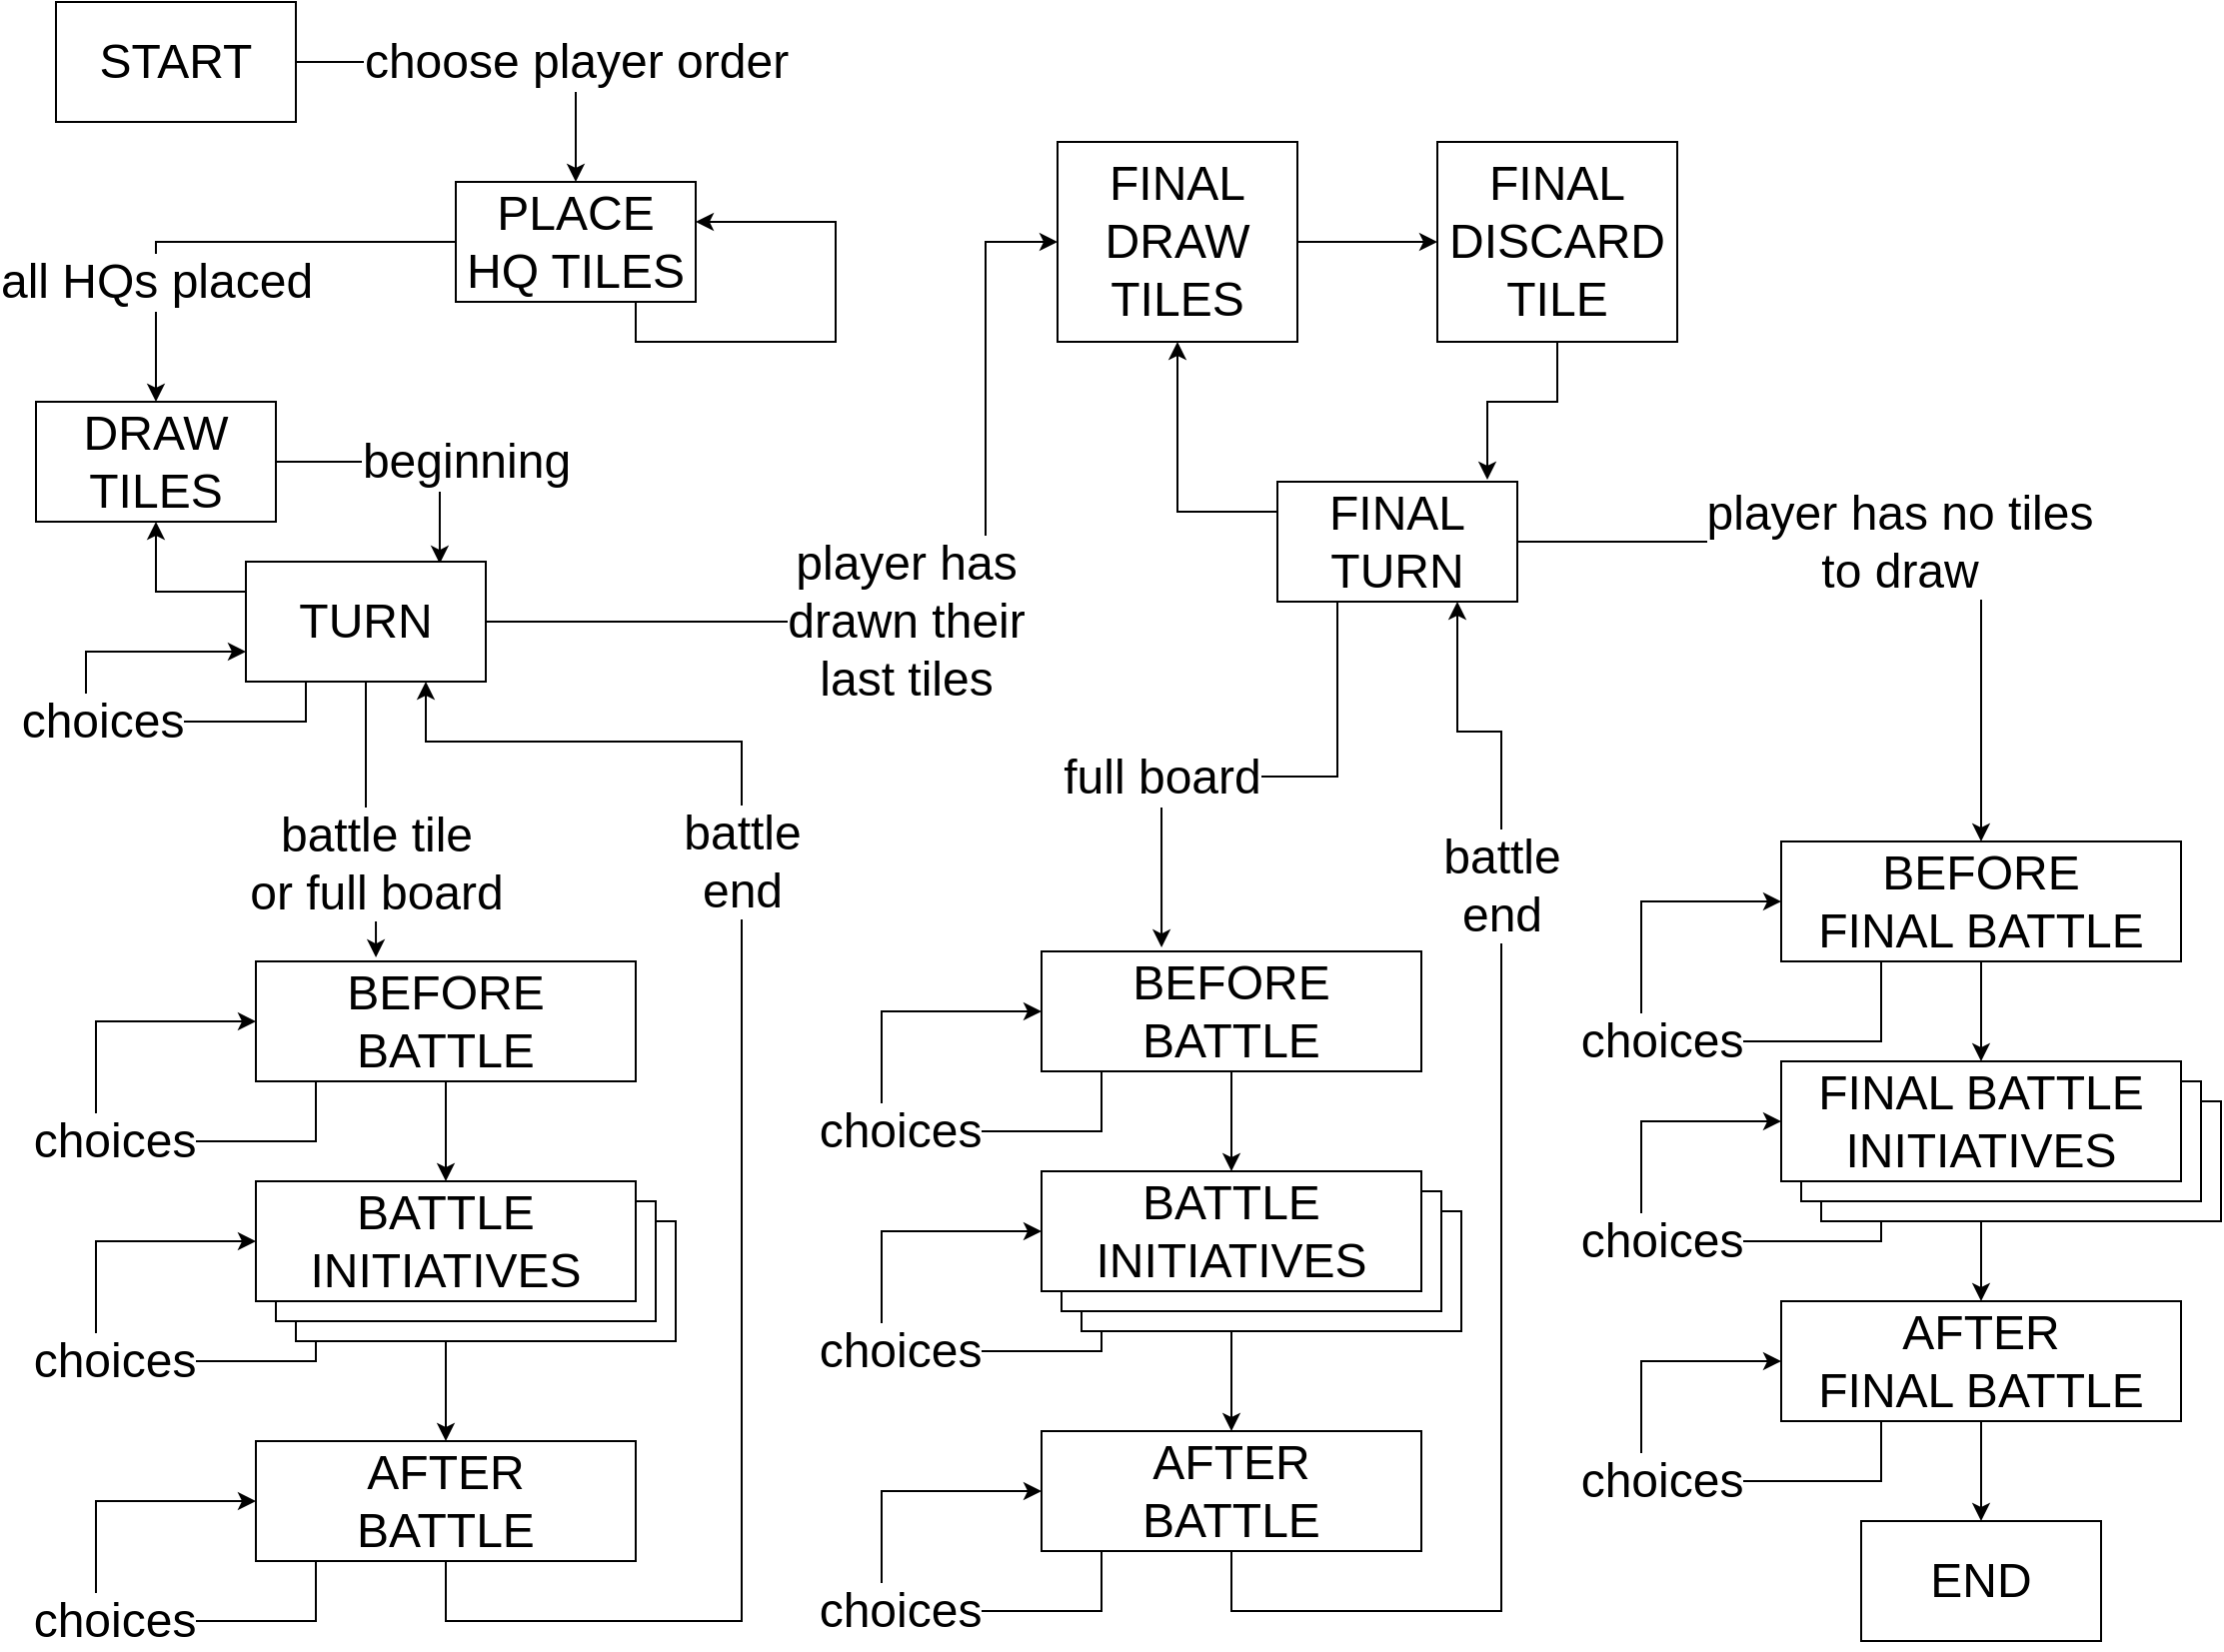 <mxfile version="13.6.2" type="device"><diagram id="UBJmwYKqOdvfG3LlPTno" name="Page-1"><mxGraphModel dx="1422" dy="934" grid="1" gridSize="10" guides="1" tooltips="1" connect="1" arrows="1" fold="1" page="1" pageScale="1" pageWidth="1200" pageHeight="1000" math="0" shadow="0"><root><mxCell id="0"/><mxCell id="1" parent="0"/><mxCell id="m44o3vR1UFn9PIo1_9zR-35" style="edgeStyle=orthogonalEdgeStyle;rounded=0;orthogonalLoop=1;jettySize=auto;html=1;exitX=0.5;exitY=1;exitDx=0;exitDy=0;entryX=0.5;entryY=0;entryDx=0;entryDy=0;labelBackgroundColor=#ffffff;fontSize=24;" parent="1" source="m44o3vR1UFn9PIo1_9zR-8" target="m44o3vR1UFn9PIo1_9zR-9" edge="1"><mxGeometry relative="1" as="geometry"/></mxCell><mxCell id="m44o3vR1UFn9PIo1_9zR-34" style="edgeStyle=orthogonalEdgeStyle;rounded=0;orthogonalLoop=1;jettySize=auto;html=1;exitX=0.5;exitY=1;exitDx=0;exitDy=0;entryX=0.5;entryY=0;entryDx=0;entryDy=0;labelBackgroundColor=#ffffff;fontSize=24;" parent="1" source="m44o3vR1UFn9PIo1_9zR-17" target="m44o3vR1UFn9PIo1_9zR-18" edge="1"><mxGeometry relative="1" as="geometry"/></mxCell><mxCell id="m44o3vR1UFn9PIo1_9zR-14" value="choices" style="edgeStyle=orthogonalEdgeStyle;rounded=0;orthogonalLoop=1;jettySize=auto;html=1;exitX=0.25;exitY=1;exitDx=0;exitDy=0;entryX=0;entryY=0.5;entryDx=0;entryDy=0;labelBackgroundColor=#ffffff;fontSize=24;" parent="1" source="m44o3vR1UFn9PIo1_9zR-8" target="m44o3vR1UFn9PIo1_9zR-8" edge="1"><mxGeometry relative="1" as="geometry"><Array as="points"><mxPoint x="210" y="710"/><mxPoint x="210" y="740"/><mxPoint x="100" y="740"/><mxPoint x="100" y="680"/></Array></mxGeometry></mxCell><mxCell id="m44o3vR1UFn9PIo1_9zR-26" value="choices" style="edgeStyle=orthogonalEdgeStyle;rounded=0;orthogonalLoop=1;jettySize=auto;html=1;exitX=0.25;exitY=1;exitDx=0;exitDy=0;entryX=0;entryY=0.5;entryDx=0;entryDy=0;labelBackgroundColor=#ffffff;fontSize=24;" parent="1" source="m44o3vR1UFn9PIo1_9zR-17" target="m44o3vR1UFn9PIo1_9zR-17" edge="1"><mxGeometry relative="1" as="geometry"><Array as="points"><mxPoint x="993" y="680"/><mxPoint x="873" y="680"/><mxPoint x="873" y="620"/></Array></mxGeometry></mxCell><mxCell id="m44o3vR1UFn9PIo1_9zR-33" value="&lt;div&gt;&lt;br&gt;&lt;/div&gt;" style="rounded=0;whiteSpace=wrap;html=1;fontSize=24;" parent="1" vertex="1"><mxGeometry x="963" y="610" width="200" height="60" as="geometry"/></mxCell><mxCell id="m44o3vR1UFn9PIo1_9zR-32" value="&lt;div&gt;&lt;br&gt;&lt;/div&gt;" style="rounded=0;whiteSpace=wrap;html=1;fontSize=24;" parent="1" vertex="1"><mxGeometry x="953" y="600" width="200" height="60" as="geometry"/></mxCell><mxCell id="m44o3vR1UFn9PIo1_9zR-31" value="&lt;div&gt;&lt;br&gt;&lt;/div&gt;" style="rounded=0;whiteSpace=wrap;html=1;fontSize=24;" parent="1" vertex="1"><mxGeometry x="200" y="670" width="190" height="60" as="geometry"/></mxCell><mxCell id="m44o3vR1UFn9PIo1_9zR-30" value="&lt;div&gt;&lt;br&gt;&lt;/div&gt;" style="rounded=0;whiteSpace=wrap;html=1;fontSize=24;" parent="1" vertex="1"><mxGeometry x="190" y="660" width="190" height="60" as="geometry"/></mxCell><mxCell id="m44o3vR1UFn9PIo1_9zR-4" value="all HQs placed" style="edgeStyle=orthogonalEdgeStyle;rounded=0;orthogonalLoop=1;jettySize=auto;html=1;exitX=0;exitY=0.5;exitDx=0;exitDy=0;fontSize=24;labelBackgroundColor=#ffffff;entryX=0.5;entryY=0;entryDx=0;entryDy=0;" parent="1" source="m44o3vR1UFn9PIo1_9zR-1" target="m44o3vR1UFn9PIo1_9zR-2" edge="1"><mxGeometry x="0.304" y="20" relative="1" as="geometry"><mxPoint x="130" y="250" as="targetPoint"/><Array as="points"><mxPoint x="130" y="180"/></Array><mxPoint x="-20" y="20" as="offset"/></mxGeometry></mxCell><mxCell id="m44o3vR1UFn9PIo1_9zR-1" value="PLACE HQ TILES" style="rounded=0;whiteSpace=wrap;html=1;fontSize=24;" parent="1" vertex="1"><mxGeometry x="280" y="150" width="120" height="60" as="geometry"/></mxCell><mxCell id="m44o3vR1UFn9PIo1_9zR-21" value="player has &lt;br&gt;drawn their&lt;br&gt; last tiles" style="edgeStyle=orthogonalEdgeStyle;rounded=0;orthogonalLoop=1;jettySize=auto;html=1;labelBackgroundColor=#ffffff;fontSize=24;exitX=1;exitY=0.5;exitDx=0;exitDy=0;entryX=0;entryY=0.5;entryDx=0;entryDy=0;" parent="1" source="m44o3vR1UFn9PIo1_9zR-37" target="m44o3vR1UFn9PIo1_9zR-43" edge="1"><mxGeometry x="-0.118" relative="1" as="geometry"><mxPoint x="485" y="180" as="sourcePoint"/><mxPoint x="621" y="180" as="targetPoint"/><Array as="points"><mxPoint x="545" y="370"/><mxPoint x="545" y="180"/></Array><mxPoint as="offset"/></mxGeometry></mxCell><mxCell id="m44o3vR1UFn9PIo1_9zR-29" value="battle tile&lt;br&gt;or full board" style="edgeStyle=orthogonalEdgeStyle;rounded=0;orthogonalLoop=1;jettySize=auto;html=1;entryX=0.316;entryY=-0.033;entryDx=0;entryDy=0;entryPerimeter=0;labelBackgroundColor=#ffffff;fontSize=24;exitX=0.5;exitY=1;exitDx=0;exitDy=0;" parent="1" source="m44o3vR1UFn9PIo1_9zR-37" target="m44o3vR1UFn9PIo1_9zR-3" edge="1"><mxGeometry x="0.351" relative="1" as="geometry"><mxPoint x="240" y="390" as="sourcePoint"/><mxPoint as="offset"/></mxGeometry></mxCell><mxCell id="m44o3vR1UFn9PIo1_9zR-42" value="beginning" style="edgeStyle=orthogonalEdgeStyle;rounded=0;orthogonalLoop=1;jettySize=auto;html=1;exitX=1;exitY=0.5;exitDx=0;exitDy=0;entryX=0.808;entryY=0.017;entryDx=0;entryDy=0;entryPerimeter=0;labelBackgroundColor=#ffffff;fontSize=24;" parent="1" source="m44o3vR1UFn9PIo1_9zR-2" target="m44o3vR1UFn9PIo1_9zR-37" edge="1"><mxGeometry x="0.233" y="13" relative="1" as="geometry"><mxPoint as="offset"/></mxGeometry></mxCell><mxCell id="m44o3vR1UFn9PIo1_9zR-2" value="DRAW TILES" style="rounded=0;whiteSpace=wrap;html=1;fontSize=24;" parent="1" vertex="1"><mxGeometry x="70" y="260" width="120" height="60" as="geometry"/></mxCell><mxCell id="m44o3vR1UFn9PIo1_9zR-10" style="edgeStyle=orthogonalEdgeStyle;rounded=0;orthogonalLoop=1;jettySize=auto;html=1;exitX=0.5;exitY=1;exitDx=0;exitDy=0;entryX=0.5;entryY=0;entryDx=0;entryDy=0;labelBackgroundColor=#ffffff;fontSize=24;" parent="1" source="m44o3vR1UFn9PIo1_9zR-3" target="m44o3vR1UFn9PIo1_9zR-8" edge="1"><mxGeometry relative="1" as="geometry"/></mxCell><mxCell id="m44o3vR1UFn9PIo1_9zR-3" value="&lt;div&gt;BEFORE&lt;/div&gt;&lt;div&gt;BATTLE&lt;br&gt;&lt;/div&gt;" style="rounded=0;whiteSpace=wrap;html=1;fontSize=24;" parent="1" vertex="1"><mxGeometry x="180" y="540" width="190" height="60" as="geometry"/></mxCell><mxCell id="m44o3vR1UFn9PIo1_9zR-8" value="BATTLE&lt;br&gt;INITIATIVES" style="rounded=0;whiteSpace=wrap;html=1;fontSize=24;" parent="1" vertex="1"><mxGeometry x="180" y="650" width="190" height="60" as="geometry"/></mxCell><mxCell id="m44o3vR1UFn9PIo1_9zR-12" value="battle&lt;br&gt;end" style="edgeStyle=orthogonalEdgeStyle;rounded=0;orthogonalLoop=1;jettySize=auto;html=1;exitX=0.5;exitY=1;exitDx=0;exitDy=0;labelBackgroundColor=#ffffff;fontSize=24;entryX=0.75;entryY=1;entryDx=0;entryDy=0;" parent="1" source="m44o3vR1UFn9PIo1_9zR-9" target="m44o3vR1UFn9PIo1_9zR-37" edge="1"><mxGeometry x="0.385" relative="1" as="geometry"><mxPoint x="415" y="370" as="targetPoint"/><Array as="points"><mxPoint x="275" y="870"/><mxPoint x="423" y="870"/><mxPoint x="423" y="430"/><mxPoint x="265" y="430"/></Array><mxPoint as="offset"/></mxGeometry></mxCell><mxCell id="m44o3vR1UFn9PIo1_9zR-9" value="AFTER&lt;br&gt;BATTLE" style="rounded=0;whiteSpace=wrap;html=1;fontSize=24;" parent="1" vertex="1"><mxGeometry x="180" y="780" width="190" height="60" as="geometry"/></mxCell><mxCell id="m44o3vR1UFn9PIo1_9zR-13" value="choices" style="edgeStyle=orthogonalEdgeStyle;rounded=0;orthogonalLoop=1;jettySize=auto;html=1;exitX=0.25;exitY=1;exitDx=0;exitDy=0;entryX=0;entryY=0.5;entryDx=0;entryDy=0;labelBackgroundColor=#ffffff;fontSize=24;" parent="1" source="m44o3vR1UFn9PIo1_9zR-3" target="m44o3vR1UFn9PIo1_9zR-3" edge="1"><mxGeometry relative="1" as="geometry"><Array as="points"><mxPoint x="210" y="600"/><mxPoint x="210" y="630"/><mxPoint x="100" y="630"/><mxPoint x="100" y="570"/></Array></mxGeometry></mxCell><mxCell id="m44o3vR1UFn9PIo1_9zR-15" value="choices" style="edgeStyle=orthogonalEdgeStyle;rounded=0;orthogonalLoop=1;jettySize=auto;html=1;exitX=0.25;exitY=1;exitDx=0;exitDy=0;entryX=0;entryY=0.5;entryDx=0;entryDy=0;labelBackgroundColor=#ffffff;fontSize=24;" parent="1" source="m44o3vR1UFn9PIo1_9zR-9" target="m44o3vR1UFn9PIo1_9zR-9" edge="1"><mxGeometry relative="1" as="geometry"><Array as="points"><mxPoint x="210" y="840"/><mxPoint x="210" y="870"/><mxPoint x="100" y="870"/><mxPoint x="100" y="810"/></Array></mxGeometry></mxCell><mxCell id="m44o3vR1UFn9PIo1_9zR-22" style="edgeStyle=orthogonalEdgeStyle;rounded=0;orthogonalLoop=1;jettySize=auto;html=1;exitX=0.5;exitY=1;exitDx=0;exitDy=0;entryX=0.5;entryY=0;entryDx=0;entryDy=0;labelBackgroundColor=#ffffff;fontSize=24;" parent="1" source="m44o3vR1UFn9PIo1_9zR-16" target="m44o3vR1UFn9PIo1_9zR-17" edge="1"><mxGeometry relative="1" as="geometry"/></mxCell><mxCell id="m44o3vR1UFn9PIo1_9zR-16" value="BEFORE&lt;br&gt;FINAL BATTLE" style="rounded=0;whiteSpace=wrap;html=1;fontSize=24;" parent="1" vertex="1"><mxGeometry x="943" y="480" width="200" height="60" as="geometry"/></mxCell><mxCell id="m44o3vR1UFn9PIo1_9zR-17" value="FINAL BATTLE&lt;br&gt;INITIATIVES" style="rounded=0;whiteSpace=wrap;html=1;fontSize=24;" parent="1" vertex="1"><mxGeometry x="943" y="590" width="200" height="60" as="geometry"/></mxCell><mxCell id="m44o3vR1UFn9PIo1_9zR-24" style="edgeStyle=orthogonalEdgeStyle;rounded=0;orthogonalLoop=1;jettySize=auto;html=1;exitX=0.5;exitY=1;exitDx=0;exitDy=0;entryX=0.5;entryY=0;entryDx=0;entryDy=0;labelBackgroundColor=#ffffff;fontSize=24;" parent="1" source="m44o3vR1UFn9PIo1_9zR-18" target="m44o3vR1UFn9PIo1_9zR-19" edge="1"><mxGeometry relative="1" as="geometry"/></mxCell><mxCell id="m44o3vR1UFn9PIo1_9zR-18" value="AFTER&lt;br&gt;FINAL BATTLE" style="rounded=0;whiteSpace=wrap;html=1;fontSize=24;" parent="1" vertex="1"><mxGeometry x="943" y="710" width="200" height="60" as="geometry"/></mxCell><mxCell id="m44o3vR1UFn9PIo1_9zR-19" value="END" style="rounded=0;whiteSpace=wrap;html=1;fontSize=24;" parent="1" vertex="1"><mxGeometry x="983" y="820" width="120" height="60" as="geometry"/></mxCell><mxCell id="m44o3vR1UFn9PIo1_9zR-25" value="choices" style="edgeStyle=orthogonalEdgeStyle;rounded=0;orthogonalLoop=1;jettySize=auto;html=1;exitX=0.25;exitY=1;exitDx=0;exitDy=0;entryX=0;entryY=0.5;entryDx=0;entryDy=0;labelBackgroundColor=#ffffff;fontSize=24;" parent="1" source="m44o3vR1UFn9PIo1_9zR-16" target="m44o3vR1UFn9PIo1_9zR-16" edge="1"><mxGeometry relative="1" as="geometry"><Array as="points"><mxPoint x="993" y="580"/><mxPoint x="873" y="580"/><mxPoint x="873" y="510"/></Array></mxGeometry></mxCell><mxCell id="m44o3vR1UFn9PIo1_9zR-27" value="choices" style="edgeStyle=orthogonalEdgeStyle;rounded=0;orthogonalLoop=1;jettySize=auto;html=1;exitX=0.25;exitY=1;exitDx=0;exitDy=0;entryX=0;entryY=0.5;entryDx=0;entryDy=0;labelBackgroundColor=#ffffff;fontSize=24;" parent="1" source="m44o3vR1UFn9PIo1_9zR-18" target="m44o3vR1UFn9PIo1_9zR-18" edge="1"><mxGeometry relative="1" as="geometry"><Array as="points"><mxPoint x="993" y="800"/><mxPoint x="873" y="800"/><mxPoint x="873" y="740"/></Array></mxGeometry></mxCell><mxCell id="m44o3vR1UFn9PIo1_9zR-39" style="edgeStyle=orthogonalEdgeStyle;rounded=0;orthogonalLoop=1;jettySize=auto;html=1;exitX=0;exitY=0.25;exitDx=0;exitDy=0;entryX=0.5;entryY=1;entryDx=0;entryDy=0;labelBackgroundColor=#ffffff;fontSize=24;" parent="1" source="m44o3vR1UFn9PIo1_9zR-37" target="m44o3vR1UFn9PIo1_9zR-2" edge="1"><mxGeometry relative="1" as="geometry"/></mxCell><mxCell id="m44o3vR1UFn9PIo1_9zR-37" value="TURN" style="rounded=0;whiteSpace=wrap;html=1;fontSize=24;" parent="1" vertex="1"><mxGeometry x="175" y="340" width="120" height="60" as="geometry"/></mxCell><mxCell id="m44o3vR1UFn9PIo1_9zR-38" value="choices" style="edgeStyle=orthogonalEdgeStyle;rounded=0;orthogonalLoop=1;jettySize=auto;html=1;exitX=0.25;exitY=1;exitDx=0;exitDy=0;entryX=0;entryY=0.75;entryDx=0;entryDy=0;labelBackgroundColor=#ffffff;fontSize=24;" parent="1" source="m44o3vR1UFn9PIo1_9zR-37" target="m44o3vR1UFn9PIo1_9zR-37" edge="1"><mxGeometry relative="1" as="geometry"><Array as="points"><mxPoint x="205" y="420"/><mxPoint x="95" y="420"/><mxPoint x="95" y="385"/></Array></mxGeometry></mxCell><mxCell id="m44o3vR1UFn9PIo1_9zR-49" style="edgeStyle=orthogonalEdgeStyle;rounded=0;orthogonalLoop=1;jettySize=auto;html=1;exitX=0.5;exitY=1;exitDx=0;exitDy=0;labelBackgroundColor=#ffffff;fontSize=24;" parent="1" source="m44o3vR1UFn9PIo1_9zR-43" edge="1"><mxGeometry relative="1" as="geometry"><mxPoint x="641" y="230" as="targetPoint"/></mxGeometry></mxCell><mxCell id="m44o3vR1UFn9PIo1_9zR-43" value="FINAL&lt;br&gt;DRAW&lt;br&gt;TILES" style="rounded=0;whiteSpace=wrap;html=1;fontSize=24;" parent="1" vertex="1"><mxGeometry x="581" y="130" width="120" height="100" as="geometry"/></mxCell><mxCell id="m44o3vR1UFn9PIo1_9zR-44" value="FINAL&lt;br&gt;DISCARD&lt;br&gt;TILE" style="rounded=0;whiteSpace=wrap;html=1;fontSize=24;" parent="1" vertex="1"><mxGeometry x="771" y="130" width="120" height="100" as="geometry"/></mxCell><mxCell id="m44o3vR1UFn9PIo1_9zR-50" value="player has no tiles&lt;br&gt;to draw" style="edgeStyle=orthogonalEdgeStyle;rounded=0;orthogonalLoop=1;jettySize=auto;html=1;exitX=1;exitY=0.5;exitDx=0;exitDy=0;entryX=0.5;entryY=0;entryDx=0;entryDy=0;labelBackgroundColor=#ffffff;fontSize=24;" parent="1" source="m44o3vR1UFn9PIo1_9zR-45" target="m44o3vR1UFn9PIo1_9zR-16" edge="1"><mxGeometry relative="1" as="geometry"/></mxCell><mxCell id="m44o3vR1UFn9PIo1_9zR-45" value="FINAL&lt;br&gt;TURN" style="rounded=0;whiteSpace=wrap;html=1;fontSize=24;" parent="1" vertex="1"><mxGeometry x="691" y="300" width="120" height="60" as="geometry"/></mxCell><mxCell id="m44o3vR1UFn9PIo1_9zR-46" style="edgeStyle=orthogonalEdgeStyle;rounded=0;orthogonalLoop=1;jettySize=auto;html=1;exitX=0;exitY=0.25;exitDx=0;exitDy=0;entryX=0.5;entryY=1;entryDx=0;entryDy=0;labelBackgroundColor=#ffffff;fontSize=24;" parent="1" source="m44o3vR1UFn9PIo1_9zR-45" target="m44o3vR1UFn9PIo1_9zR-43" edge="1"><mxGeometry relative="1" as="geometry"/></mxCell><mxCell id="m44o3vR1UFn9PIo1_9zR-47" style="edgeStyle=orthogonalEdgeStyle;rounded=0;orthogonalLoop=1;jettySize=auto;html=1;exitX=1;exitY=0.5;exitDx=0;exitDy=0;entryX=0;entryY=0.5;entryDx=0;entryDy=0;labelBackgroundColor=#ffffff;fontSize=24;" parent="1" source="m44o3vR1UFn9PIo1_9zR-43" target="m44o3vR1UFn9PIo1_9zR-44" edge="1"><mxGeometry relative="1" as="geometry"/></mxCell><mxCell id="m44o3vR1UFn9PIo1_9zR-48" style="edgeStyle=orthogonalEdgeStyle;rounded=0;orthogonalLoop=1;jettySize=auto;html=1;exitX=0.5;exitY=1;exitDx=0;exitDy=0;labelBackgroundColor=#ffffff;fontSize=24;entryX=0.875;entryY=-0.017;entryDx=0;entryDy=0;entryPerimeter=0;" parent="1" source="m44o3vR1UFn9PIo1_9zR-44" target="m44o3vR1UFn9PIo1_9zR-45" edge="1"><mxGeometry relative="1" as="geometry"><mxPoint x="789" y="260" as="targetPoint"/><Array as="points"><mxPoint x="831" y="260"/><mxPoint x="796" y="260"/></Array></mxGeometry></mxCell><mxCell id="m44o3vR1UFn9PIo1_9zR-51" style="edgeStyle=orthogonalEdgeStyle;rounded=0;orthogonalLoop=1;jettySize=auto;html=1;exitX=0.5;exitY=1;exitDx=0;exitDy=0;entryX=0.5;entryY=0;entryDx=0;entryDy=0;labelBackgroundColor=#ffffff;fontSize=24;" parent="1" source="m44o3vR1UFn9PIo1_9zR-57" target="m44o3vR1UFn9PIo1_9zR-58" edge="1"><mxGeometry relative="1" as="geometry"/></mxCell><mxCell id="m44o3vR1UFn9PIo1_9zR-52" value="choices" style="edgeStyle=orthogonalEdgeStyle;rounded=0;orthogonalLoop=1;jettySize=auto;html=1;exitX=0.25;exitY=1;exitDx=0;exitDy=0;entryX=0;entryY=0.5;entryDx=0;entryDy=0;labelBackgroundColor=#ffffff;fontSize=24;" parent="1" source="m44o3vR1UFn9PIo1_9zR-57" target="m44o3vR1UFn9PIo1_9zR-57" edge="1"><mxGeometry relative="1" as="geometry"><Array as="points"><mxPoint x="603" y="705"/><mxPoint x="603" y="735"/><mxPoint x="493" y="735"/><mxPoint x="493" y="675"/></Array></mxGeometry></mxCell><mxCell id="m44o3vR1UFn9PIo1_9zR-53" value="&lt;div&gt;&lt;br&gt;&lt;/div&gt;" style="rounded=0;whiteSpace=wrap;html=1;fontSize=24;" parent="1" vertex="1"><mxGeometry x="593" y="665" width="190" height="60" as="geometry"/></mxCell><mxCell id="m44o3vR1UFn9PIo1_9zR-54" value="&lt;div&gt;&lt;br&gt;&lt;/div&gt;" style="rounded=0;whiteSpace=wrap;html=1;fontSize=24;" parent="1" vertex="1"><mxGeometry x="583" y="655" width="190" height="60" as="geometry"/></mxCell><mxCell id="m44o3vR1UFn9PIo1_9zR-55" style="edgeStyle=orthogonalEdgeStyle;rounded=0;orthogonalLoop=1;jettySize=auto;html=1;exitX=0.5;exitY=1;exitDx=0;exitDy=0;entryX=0.5;entryY=0;entryDx=0;entryDy=0;labelBackgroundColor=#ffffff;fontSize=24;" parent="1" source="m44o3vR1UFn9PIo1_9zR-56" target="m44o3vR1UFn9PIo1_9zR-57" edge="1"><mxGeometry relative="1" as="geometry"/></mxCell><mxCell id="m44o3vR1UFn9PIo1_9zR-56" value="&lt;div&gt;BEFORE&lt;/div&gt;&lt;div&gt;BATTLE&lt;br&gt;&lt;/div&gt;" style="rounded=0;whiteSpace=wrap;html=1;fontSize=24;" parent="1" vertex="1"><mxGeometry x="573" y="535" width="190" height="60" as="geometry"/></mxCell><mxCell id="m44o3vR1UFn9PIo1_9zR-57" value="BATTLE&lt;br&gt;INITIATIVES" style="rounded=0;whiteSpace=wrap;html=1;fontSize=24;" parent="1" vertex="1"><mxGeometry x="573" y="645" width="190" height="60" as="geometry"/></mxCell><mxCell id="m44o3vR1UFn9PIo1_9zR-58" value="AFTER&lt;br&gt;BATTLE" style="rounded=0;whiteSpace=wrap;html=1;fontSize=24;" parent="1" vertex="1"><mxGeometry x="573" y="775" width="190" height="60" as="geometry"/></mxCell><mxCell id="m44o3vR1UFn9PIo1_9zR-59" value="choices" style="edgeStyle=orthogonalEdgeStyle;rounded=0;orthogonalLoop=1;jettySize=auto;html=1;exitX=0.25;exitY=1;exitDx=0;exitDy=0;entryX=0;entryY=0.5;entryDx=0;entryDy=0;labelBackgroundColor=#ffffff;fontSize=24;" parent="1" source="m44o3vR1UFn9PIo1_9zR-56" target="m44o3vR1UFn9PIo1_9zR-56" edge="1"><mxGeometry relative="1" as="geometry"><Array as="points"><mxPoint x="603" y="595"/><mxPoint x="603" y="625"/><mxPoint x="493" y="625"/><mxPoint x="493" y="565"/></Array></mxGeometry></mxCell><mxCell id="m44o3vR1UFn9PIo1_9zR-60" value="choices" style="edgeStyle=orthogonalEdgeStyle;rounded=0;orthogonalLoop=1;jettySize=auto;html=1;exitX=0.25;exitY=1;exitDx=0;exitDy=0;entryX=0;entryY=0.5;entryDx=0;entryDy=0;labelBackgroundColor=#ffffff;fontSize=24;" parent="1" source="m44o3vR1UFn9PIo1_9zR-58" target="m44o3vR1UFn9PIo1_9zR-58" edge="1"><mxGeometry relative="1" as="geometry"><Array as="points"><mxPoint x="603" y="835"/><mxPoint x="603" y="865"/><mxPoint x="493" y="865"/><mxPoint x="493" y="805"/></Array></mxGeometry></mxCell><mxCell id="m44o3vR1UFn9PIo1_9zR-61" value="full board" style="edgeStyle=orthogonalEdgeStyle;rounded=0;orthogonalLoop=1;jettySize=auto;html=1;entryX=0.316;entryY=-0.033;entryDx=0;entryDy=0;entryPerimeter=0;labelBackgroundColor=#ffffff;fontSize=24;exitX=0.25;exitY=1;exitDx=0;exitDy=0;" parent="1" source="m44o3vR1UFn9PIo1_9zR-45" target="m44o3vR1UFn9PIo1_9zR-56" edge="1"><mxGeometry x="0.351" relative="1" as="geometry"><mxPoint x="628" y="395" as="sourcePoint"/><mxPoint as="offset"/></mxGeometry></mxCell><mxCell id="m44o3vR1UFn9PIo1_9zR-62" value="battle&lt;br&gt;end" style="edgeStyle=orthogonalEdgeStyle;rounded=0;orthogonalLoop=1;jettySize=auto;html=1;exitX=0.5;exitY=1;exitDx=0;exitDy=0;labelBackgroundColor=#ffffff;fontSize=24;entryX=0.75;entryY=1;entryDx=0;entryDy=0;" parent="1" source="m44o3vR1UFn9PIo1_9zR-58" target="m44o3vR1UFn9PIo1_9zR-45" edge="1"><mxGeometry x="0.526" relative="1" as="geometry"><mxPoint x="658" y="395" as="targetPoint"/><Array as="points"><mxPoint x="668" y="865"/><mxPoint x="803" y="865"/><mxPoint x="803" y="425"/><mxPoint x="781" y="425"/></Array><mxPoint as="offset"/></mxGeometry></mxCell><mxCell id="AonZBly5xT7Qll_c7l6h-2" value="&lt;font style=&quot;font-size: 24px&quot;&gt;choose player order&lt;br&gt;&lt;/font&gt;" style="edgeStyle=orthogonalEdgeStyle;rounded=0;orthogonalLoop=1;jettySize=auto;html=1;exitX=1;exitY=0.5;exitDx=0;exitDy=0;entryX=0.5;entryY=0;entryDx=0;entryDy=0;" edge="1" parent="1" source="AonZBly5xT7Qll_c7l6h-1" target="m44o3vR1UFn9PIo1_9zR-1"><mxGeometry x="0.4" relative="1" as="geometry"><mxPoint as="offset"/></mxGeometry></mxCell><mxCell id="AonZBly5xT7Qll_c7l6h-1" value="&lt;font style=&quot;font-size: 24px;&quot;&gt;START&lt;/font&gt;" style="rounded=0;whiteSpace=wrap;html=1;fontSize=24;" vertex="1" parent="1"><mxGeometry x="80" y="60" width="120" height="60" as="geometry"/></mxCell><mxCell id="AonZBly5xT7Qll_c7l6h-3" style="edgeStyle=orthogonalEdgeStyle;rounded=0;orthogonalLoop=1;jettySize=auto;html=1;exitX=0.75;exitY=1;exitDx=0;exitDy=0;" edge="1" parent="1" source="m44o3vR1UFn9PIo1_9zR-1"><mxGeometry relative="1" as="geometry"><mxPoint x="400" y="170" as="targetPoint"/><Array as="points"><mxPoint x="370" y="230"/><mxPoint x="470" y="230"/><mxPoint x="470" y="170"/><mxPoint x="400" y="170"/></Array></mxGeometry></mxCell></root></mxGraphModel></diagram></mxfile>